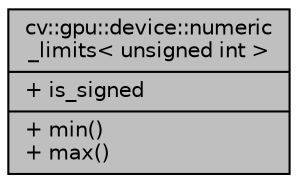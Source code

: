 digraph "cv::gpu::device::numeric_limits&lt; unsigned int &gt;"
{
 // LATEX_PDF_SIZE
  edge [fontname="Helvetica",fontsize="10",labelfontname="Helvetica",labelfontsize="10"];
  node [fontname="Helvetica",fontsize="10",shape=record];
  Node1 [label="{cv::gpu::device::numeric\l_limits\< unsigned int \>\n|+ is_signed\l|+ min()\l+ max()\l}",height=0.2,width=0.4,color="black", fillcolor="grey75", style="filled", fontcolor="black",tooltip=" "];
}
